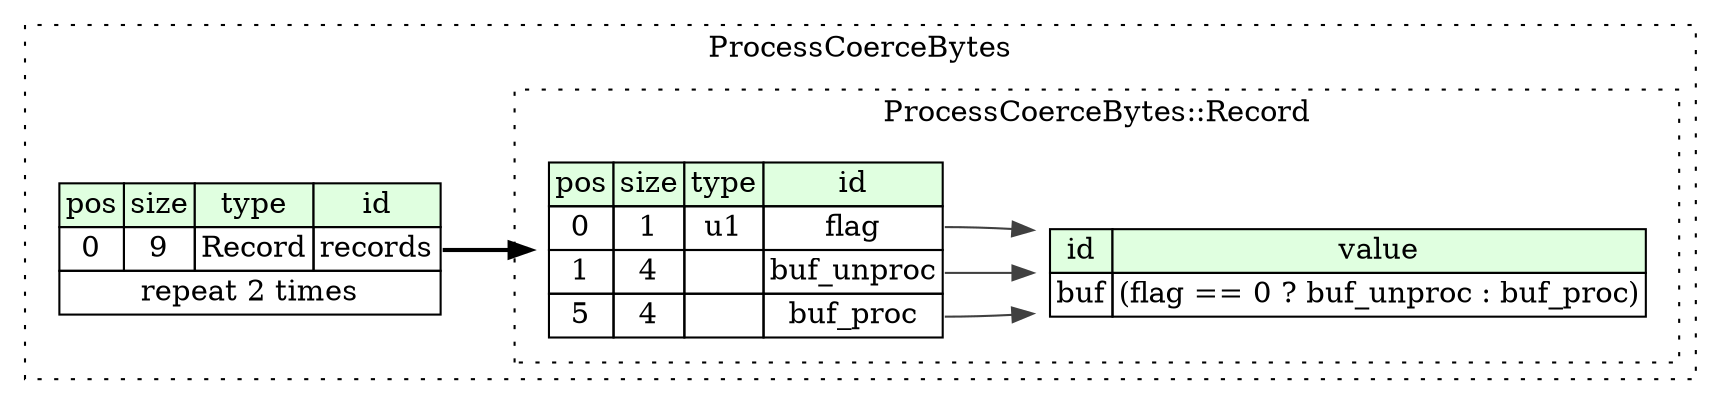 digraph {
	rankdir=LR;
	node [shape=plaintext];
	subgraph cluster__process_coerce_bytes {
		label="ProcessCoerceBytes";
		graph[style=dotted];

		process_coerce_bytes__seq [label=<<TABLE BORDER="0" CELLBORDER="1" CELLSPACING="0">
			<TR><TD BGCOLOR="#E0FFE0">pos</TD><TD BGCOLOR="#E0FFE0">size</TD><TD BGCOLOR="#E0FFE0">type</TD><TD BGCOLOR="#E0FFE0">id</TD></TR>
			<TR><TD PORT="records_pos">0</TD><TD PORT="records_size">9</TD><TD>Record</TD><TD PORT="records_type">records</TD></TR>
			<TR><TD COLSPAN="4" PORT="records__repeat">repeat 2 times</TD></TR>
		</TABLE>>];
		subgraph cluster__record {
			label="ProcessCoerceBytes::Record";
			graph[style=dotted];

			record__seq [label=<<TABLE BORDER="0" CELLBORDER="1" CELLSPACING="0">
				<TR><TD BGCOLOR="#E0FFE0">pos</TD><TD BGCOLOR="#E0FFE0">size</TD><TD BGCOLOR="#E0FFE0">type</TD><TD BGCOLOR="#E0FFE0">id</TD></TR>
				<TR><TD PORT="flag_pos">0</TD><TD PORT="flag_size">1</TD><TD>u1</TD><TD PORT="flag_type">flag</TD></TR>
				<TR><TD PORT="buf_unproc_pos">1</TD><TD PORT="buf_unproc_size">4</TD><TD></TD><TD PORT="buf_unproc_type">buf_unproc</TD></TR>
				<TR><TD PORT="buf_proc_pos">5</TD><TD PORT="buf_proc_size">4</TD><TD></TD><TD PORT="buf_proc_type">buf_proc</TD></TR>
			</TABLE>>];
			record__inst__buf [label=<<TABLE BORDER="0" CELLBORDER="1" CELLSPACING="0">
				<TR><TD BGCOLOR="#E0FFE0">id</TD><TD BGCOLOR="#E0FFE0">value</TD></TR>
				<TR><TD>buf</TD><TD>(flag == 0 ? buf_unproc : buf_proc)</TD></TR>
			</TABLE>>];
		}
	}
	process_coerce_bytes__seq:records_type -> record__seq [style=bold];
	record__seq:flag_type -> record__inst__buf [color="#404040"];
	record__seq:buf_unproc_type -> record__inst__buf [color="#404040"];
	record__seq:buf_proc_type -> record__inst__buf [color="#404040"];
}
